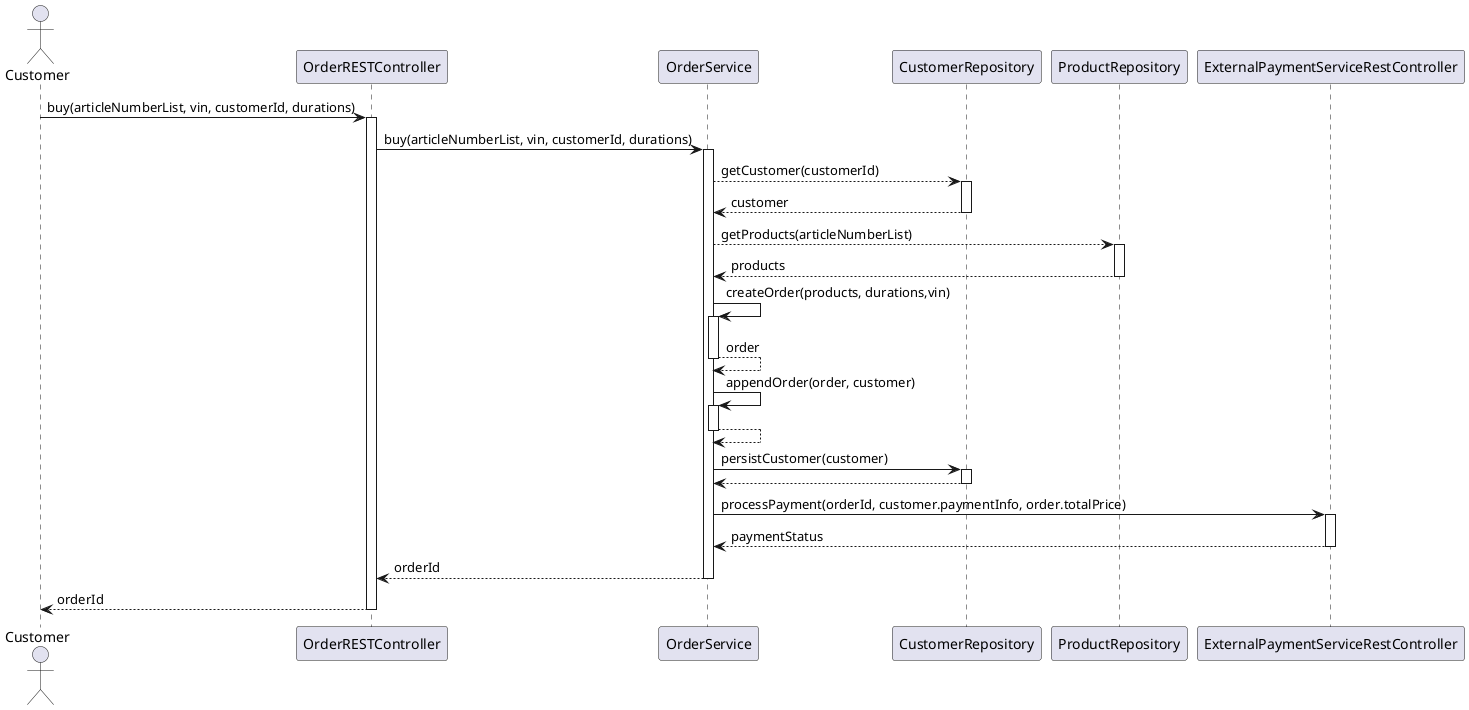 @startuml

actor Customer

Customer -> OrderRESTController : buy(articleNumberList, vin, customerId, durations)
activate OrderRESTController


OrderRESTController -> OrderService : buy(articleNumberList, vin, customerId, durations)
activate OrderService



OrderService --> CustomerRepository : getCustomer(customerId)
activate CustomerRepository

CustomerRepository --> OrderService : customer
deactivate CustomerRepository

OrderService --> ProductRepository : getProducts(articleNumberList)
activate ProductRepository

ProductRepository --> OrderService : products
deactivate ProductRepository

OrderService -> OrderService : createOrder(products, durations,vin)
activate OrderService
OrderService --> OrderService :order
deactivate OrderService

OrderService -> OrderService : appendOrder(order, customer)
activate OrderService
OrderService --> OrderService
deactivate OrderService

OrderService -> CustomerRepository : persistCustomer(customer)
activate CustomerRepository
CustomerRepository --> OrderService
deactivate CustomerRepository

OrderService -> ExternalPaymentServiceRestController : processPayment(orderId, customer.paymentInfo, order.totalPrice)
activate ExternalPaymentServiceRestController

ExternalPaymentServiceRestController --> OrderService : paymentStatus
deactivate ExternalPaymentServiceRestController

OrderService --> OrderRESTController : orderId
deactivate OrderService

OrderRESTController --> Customer : orderId
deactivate OrderRESTController

@enduml